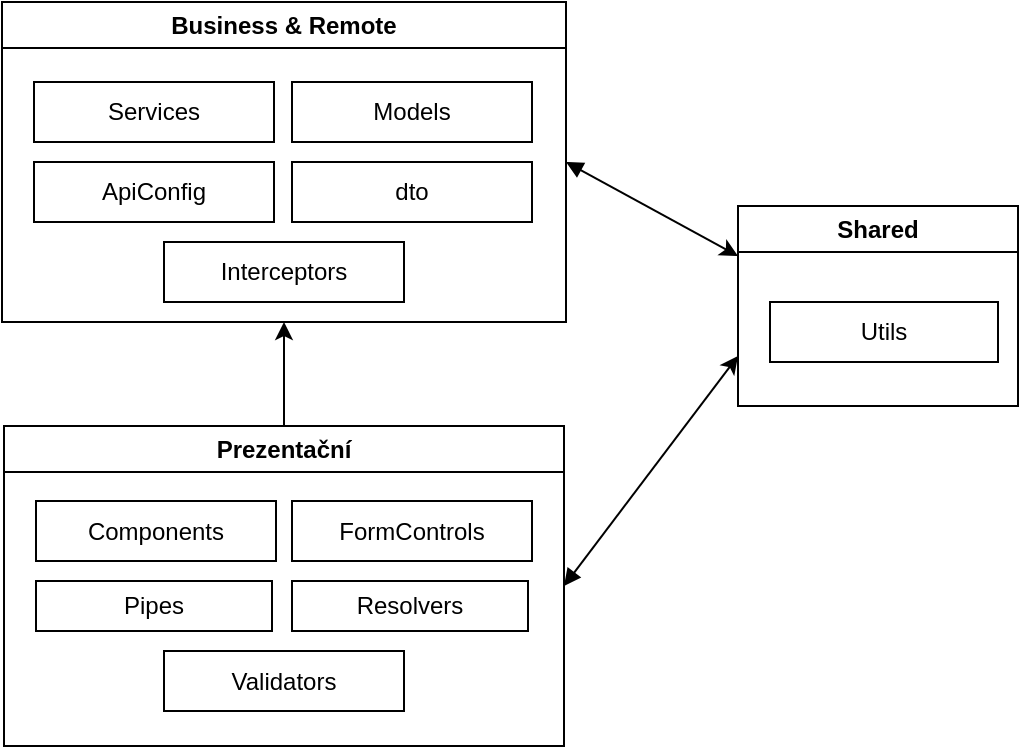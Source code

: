 <mxfile version="20.7.4" type="device"><diagram id="kJLVXjedHIQEVfyRXpfE" name="Page-1"><mxGraphModel dx="1050" dy="628" grid="1" gridSize="10" guides="1" tooltips="1" connect="1" arrows="1" fold="1" page="1" pageScale="1" pageWidth="827" pageHeight="1169" math="0" shadow="0"><root><mxCell id="0"/><mxCell id="1" parent="0"/><mxCell id="LIF8YtEk7TK4s9xjMRN9-5" value="Prezentační" style="swimlane;whiteSpace=wrap;html=1;" parent="1" vertex="1"><mxGeometry x="293" y="430" width="280" height="160" as="geometry"/></mxCell><mxCell id="LIF8YtEk7TK4s9xjMRN9-6" value="Components" style="rounded=0;whiteSpace=wrap;html=1;" parent="LIF8YtEk7TK4s9xjMRN9-5" vertex="1"><mxGeometry x="16" y="37.5" width="120" height="30" as="geometry"/></mxCell><mxCell id="LIF8YtEk7TK4s9xjMRN9-7" value="FormControls" style="rounded=0;whiteSpace=wrap;html=1;" parent="LIF8YtEk7TK4s9xjMRN9-5" vertex="1"><mxGeometry x="144" y="37.5" width="120" height="30" as="geometry"/></mxCell><mxCell id="LIF8YtEk7TK4s9xjMRN9-14" value="Resolvers" style="rounded=0;whiteSpace=wrap;html=1;" parent="LIF8YtEk7TK4s9xjMRN9-5" vertex="1"><mxGeometry x="144" y="77.5" width="118" height="25" as="geometry"/></mxCell><mxCell id="LIF8YtEk7TK4s9xjMRN9-21" value="Pipes" style="rounded=0;whiteSpace=wrap;html=1;" parent="LIF8YtEk7TK4s9xjMRN9-5" vertex="1"><mxGeometry x="16" y="77.5" width="118" height="25" as="geometry"/></mxCell><mxCell id="LIF8YtEk7TK4s9xjMRN9-8" value="Validators" style="rounded=0;whiteSpace=wrap;html=1;" parent="LIF8YtEk7TK4s9xjMRN9-5" vertex="1"><mxGeometry x="80" y="112.5" width="120" height="30" as="geometry"/></mxCell><mxCell id="LIF8YtEk7TK4s9xjMRN9-9" value="Business &amp;amp; Remote" style="swimlane;whiteSpace=wrap;html=1;" parent="1" vertex="1"><mxGeometry x="292" y="218" width="282" height="160" as="geometry"/></mxCell><mxCell id="LIF8YtEk7TK4s9xjMRN9-10" value="Services" style="rounded=0;whiteSpace=wrap;html=1;" parent="LIF8YtEk7TK4s9xjMRN9-9" vertex="1"><mxGeometry x="16" y="40" width="120" height="30" as="geometry"/></mxCell><mxCell id="LIF8YtEk7TK4s9xjMRN9-12" value="ApiConfig" style="rounded=0;whiteSpace=wrap;html=1;" parent="LIF8YtEk7TK4s9xjMRN9-9" vertex="1"><mxGeometry x="16" y="80" width="120" height="30" as="geometry"/></mxCell><mxCell id="LIF8YtEk7TK4s9xjMRN9-20" value="Models" style="rounded=0;whiteSpace=wrap;html=1;" parent="LIF8YtEk7TK4s9xjMRN9-9" vertex="1"><mxGeometry x="145" y="40" width="120" height="30" as="geometry"/></mxCell><mxCell id="LIF8YtEk7TK4s9xjMRN9-30" value="dto" style="rounded=0;whiteSpace=wrap;html=1;" parent="LIF8YtEk7TK4s9xjMRN9-9" vertex="1"><mxGeometry x="145" y="80" width="120" height="30" as="geometry"/></mxCell><mxCell id="LIF8YtEk7TK4s9xjMRN9-31" value="Interceptors" style="rounded=0;whiteSpace=wrap;html=1;" parent="LIF8YtEk7TK4s9xjMRN9-9" vertex="1"><mxGeometry x="81" y="120" width="120" height="30" as="geometry"/></mxCell><mxCell id="LIF8YtEk7TK4s9xjMRN9-23" value="Shared" style="swimlane;whiteSpace=wrap;html=1;" parent="1" vertex="1"><mxGeometry x="660" y="320" width="140" height="100" as="geometry"/></mxCell><mxCell id="LIF8YtEk7TK4s9xjMRN9-24" value="Utils" style="rounded=0;whiteSpace=wrap;html=1;" parent="LIF8YtEk7TK4s9xjMRN9-23" vertex="1"><mxGeometry x="16" y="48" width="114" height="30" as="geometry"/></mxCell><mxCell id="LIF8YtEk7TK4s9xjMRN9-27" style="rounded=0;orthogonalLoop=1;jettySize=auto;html=1;entryX=0;entryY=0.75;entryDx=0;entryDy=0;startArrow=block;startFill=1;exitX=1;exitY=0.5;exitDx=0;exitDy=0;" parent="1" source="LIF8YtEk7TK4s9xjMRN9-5" target="LIF8YtEk7TK4s9xjMRN9-23" edge="1"><mxGeometry relative="1" as="geometry"><mxPoint x="700" y="550" as="sourcePoint"/><mxPoint x="730" y="500" as="targetPoint"/></mxGeometry></mxCell><mxCell id="LIF8YtEk7TK4s9xjMRN9-28" value="" style="endArrow=classic;html=1;rounded=0;exitX=0.5;exitY=0;exitDx=0;exitDy=0;entryX=0.5;entryY=1;entryDx=0;entryDy=0;" parent="1" source="LIF8YtEk7TK4s9xjMRN9-5" target="LIF8YtEk7TK4s9xjMRN9-9" edge="1"><mxGeometry width="50" height="50" relative="1" as="geometry"><mxPoint x="580" y="360" as="sourcePoint"/><mxPoint x="630" y="310" as="targetPoint"/></mxGeometry></mxCell><mxCell id="LIF8YtEk7TK4s9xjMRN9-29" style="rounded=0;orthogonalLoop=1;jettySize=auto;html=1;exitX=1;exitY=0.5;exitDx=0;exitDy=0;entryX=0;entryY=0.25;entryDx=0;entryDy=0;startArrow=block;startFill=1;" parent="1" source="LIF8YtEk7TK4s9xjMRN9-9" target="LIF8YtEk7TK4s9xjMRN9-23" edge="1"><mxGeometry relative="1" as="geometry"><mxPoint x="646" y="550" as="sourcePoint"/><mxPoint x="750" y="447.5" as="targetPoint"/></mxGeometry></mxCell></root></mxGraphModel></diagram></mxfile>
